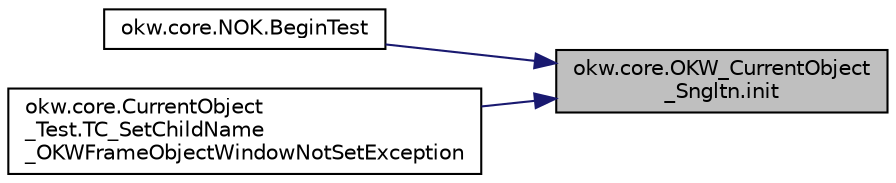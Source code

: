 digraph "okw.core.OKW_CurrentObject_Sngltn.init"
{
 // INTERACTIVE_SVG=YES
 // LATEX_PDF_SIZE
  edge [fontname="Helvetica",fontsize="10",labelfontname="Helvetica",labelfontsize="10"];
  node [fontname="Helvetica",fontsize="10",shape=record];
  rankdir="RL";
  Node41 [label="okw.core.OKW_CurrentObject\l_Sngltn.init",height=0.2,width=0.4,color="black", fillcolor="grey75", style="filled", fontcolor="black",tooltip="Führt die Initialisierung der Klasse durch: Es werden alle Felder der Klasse auf einen definierten An..."];
  Node41 -> Node42 [dir="back",color="midnightblue",fontsize="10",style="solid",fontname="Helvetica"];
  Node42 [label="okw.core.NOK.BeginTest",height=0.2,width=0.4,color="black", fillcolor="white", style="filled",URL="$classokw_1_1core_1_1_n_o_k.html#a62d1765ea311e440d678cb57ca9dd2c2",tooltip="Markiert den Anfang eines neuen Testfalls."];
  Node41 -> Node43 [dir="back",color="midnightblue",fontsize="10",style="solid",fontname="Helvetica"];
  Node43 [label="okw.core.CurrentObject\l_Test.TC_SetChildName\l_OKWFrameObjectWindowNotSetException",height=0.2,width=0.4,color="black", fillcolor="white", style="filled",URL="$classokw_1_1core_1_1_current_object___test.html#ac47d14a9fc85ffe22e5626da790c32f7",tooltip="Testziel: Prüfen, ob OKW_Kernel_Exception in der Methode CurrentObject.SetChildName() ausglöst wird."];
}
